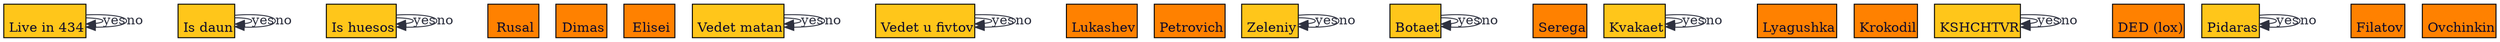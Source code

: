 digraph TreeGraph {
node [shape="box", style="filled", fillcolor="#FFC61A", fontcolor="#0e0a2a", margin="0.01"];
"Live in 434" [shape="record", label="\n Live in 434"];
node [shape="box", style="filled", fillcolor="#FFC61A", fontcolor="#0e0a2a", margin="0.01"];
"Is daun" [shape="record", label="\n Is daun"];
node [shape="box", style="filled", fillcolor="#FFC61A", fontcolor="#0e0a2a", margin="0.01"];
"Is huesos" [shape="record", label="\n Is huesos"];
node [shape="box", style="filled", fillcolor="#FF8100", fontcolor="#0e0a2a", margin="0.01"];
"Rusal" [shape="record", label="\n Rusal"];
node [shape="box", style="filled", fillcolor="#FF8100", fontcolor="#0e0a2a", margin="0.01"];
"Dimas" [shape="record", label="\n Dimas"];
node [shape="box", style="filled", fillcolor="#FF8100", fontcolor="#0e0a2a", margin="0.01"];
"Elisei" [shape="record", label="\n Elisei"];
node [shape="box", style="filled", fillcolor="#FFC61A", fontcolor="#0e0a2a", margin="0.01"];
"Vedet matan" [shape="record", label="\n Vedet matan"];
node [shape="box", style="filled", fillcolor="#FFC61A", fontcolor="#0e0a2a", margin="0.01"];
"Vedet u fivtov" [shape="record", label="\n Vedet u fivtov"];
node [shape="box", style="filled", fillcolor="#FF8100", fontcolor="#0e0a2a", margin="0.01"];
"Lukashev" [shape="record", label="\n Lukashev"];
node [shape="box", style="filled", fillcolor="#FF8100", fontcolor="#0e0a2a", margin="0.01"];
"Petrovich" [shape="record", label="\n Petrovich"];
node [shape="box", style="filled", fillcolor="#FFC61A", fontcolor="#0e0a2a", margin="0.01"];
"Zeleniy" [shape="record", label="\n Zeleniy"];
node [shape="box", style="filled", fillcolor="#FFC61A", fontcolor="#0e0a2a", margin="0.01"];
"Botaet" [shape="record", label="\n Botaet"];
node [shape="box", style="filled", fillcolor="#FF8100", fontcolor="#0e0a2a", margin="0.01"];
"Serega" [shape="record", label="\n Serega"];
node [shape="box", style="filled", fillcolor="#FFC61A", fontcolor="#0e0a2a", margin="0.01"];
"Kvakaet" [shape="record", label="\n Kvakaet"];
node [shape="box", style="filled", fillcolor="#FF8100", fontcolor="#0e0a2a", margin="0.01"];
"Lyagushka" [shape="record", label="\n Lyagushka"];
node [shape="box", style="filled", fillcolor="#FF8100", fontcolor="#0e0a2a", margin="0.01"];
"Krokodil" [shape="record", label="\n Krokodil"];
node [shape="box", style="filled", fillcolor="#FFC61A", fontcolor="#0e0a2a", margin="0.01"];
"KSHCHTVR" [shape="record", label="\n KSHCHTVR"];
node [shape="box", style="filled", fillcolor="#FF8100", fontcolor="#0e0a2a", margin="0.01"];
"DED (lox)" [shape="record", label="\n DED (lox)"];
node [shape="box", style="filled", fillcolor="#FFC61A", fontcolor="#0e0a2a", margin="0.01"];
"Pidaras" [shape="record", label="\n Pidaras"];
node [shape="box", style="filled", fillcolor="#FF8100", fontcolor="#0e0a2a", margin="0.01"];
"Filatov" [shape="record", label="\n Filatov"];
node [shape="box", style="filled", fillcolor="#FF8100", fontcolor="#0e0a2a", margin="0.01"];
"Ovchinkin" [shape="record", label="\n Ovchinkin"];
"Live in 434" -> "Live in 434"  [label = "yes" color="#2E313F" fontcolor="#2E313F"];
"Is daun" -> "Is daun"  [label = "yes" color="#2E313F" fontcolor="#2E313F"];
"Is huesos" -> "Is huesos"  [label = "yes" color="#2E313F" fontcolor="#2E313F"];
"Is huesos" -> "Is huesos"  [label = "no" color="#2E313F" fontcolor="#2E313F"];
"Is daun" -> "Is daun"  [label = "no" color="#2E313F" fontcolor="#2E313F"];
"Live in 434" -> "Live in 434"  [label = "no" color="#2E313F" fontcolor="#2E313F"];
"Vedet matan" -> "Vedet matan"  [label = "yes" color="#2E313F" fontcolor="#2E313F"];
"Vedet u fivtov" -> "Vedet u fivtov"  [label = "yes" color="#2E313F" fontcolor="#2E313F"];
"Vedet u fivtov" -> "Vedet u fivtov"  [label = "no" color="#2E313F" fontcolor="#2E313F"];
"Vedet matan" -> "Vedet matan"  [label = "no" color="#2E313F" fontcolor="#2E313F"];
"Zeleniy" -> "Zeleniy"  [label = "yes" color="#2E313F" fontcolor="#2E313F"];
"Botaet" -> "Botaet"  [label = "yes" color="#2E313F" fontcolor="#2E313F"];
"Botaet" -> "Botaet"  [label = "no" color="#2E313F" fontcolor="#2E313F"];
"Kvakaet" -> "Kvakaet"  [label = "yes" color="#2E313F" fontcolor="#2E313F"];
"Kvakaet" -> "Kvakaet"  [label = "no" color="#2E313F" fontcolor="#2E313F"];
"Zeleniy" -> "Zeleniy"  [label = "no" color="#2E313F" fontcolor="#2E313F"];
"KSHCHTVR" -> "KSHCHTVR"  [label = "yes" color="#2E313F" fontcolor="#2E313F"];
"KSHCHTVR" -> "KSHCHTVR"  [label = "no" color="#2E313F" fontcolor="#2E313F"];
"Pidaras" -> "Pidaras"  [label = "yes" color="#2E313F" fontcolor="#2E313F"];
"Pidaras" -> "Pidaras"  [label = "no" color="#2E313F" fontcolor="#2E313F"];
}